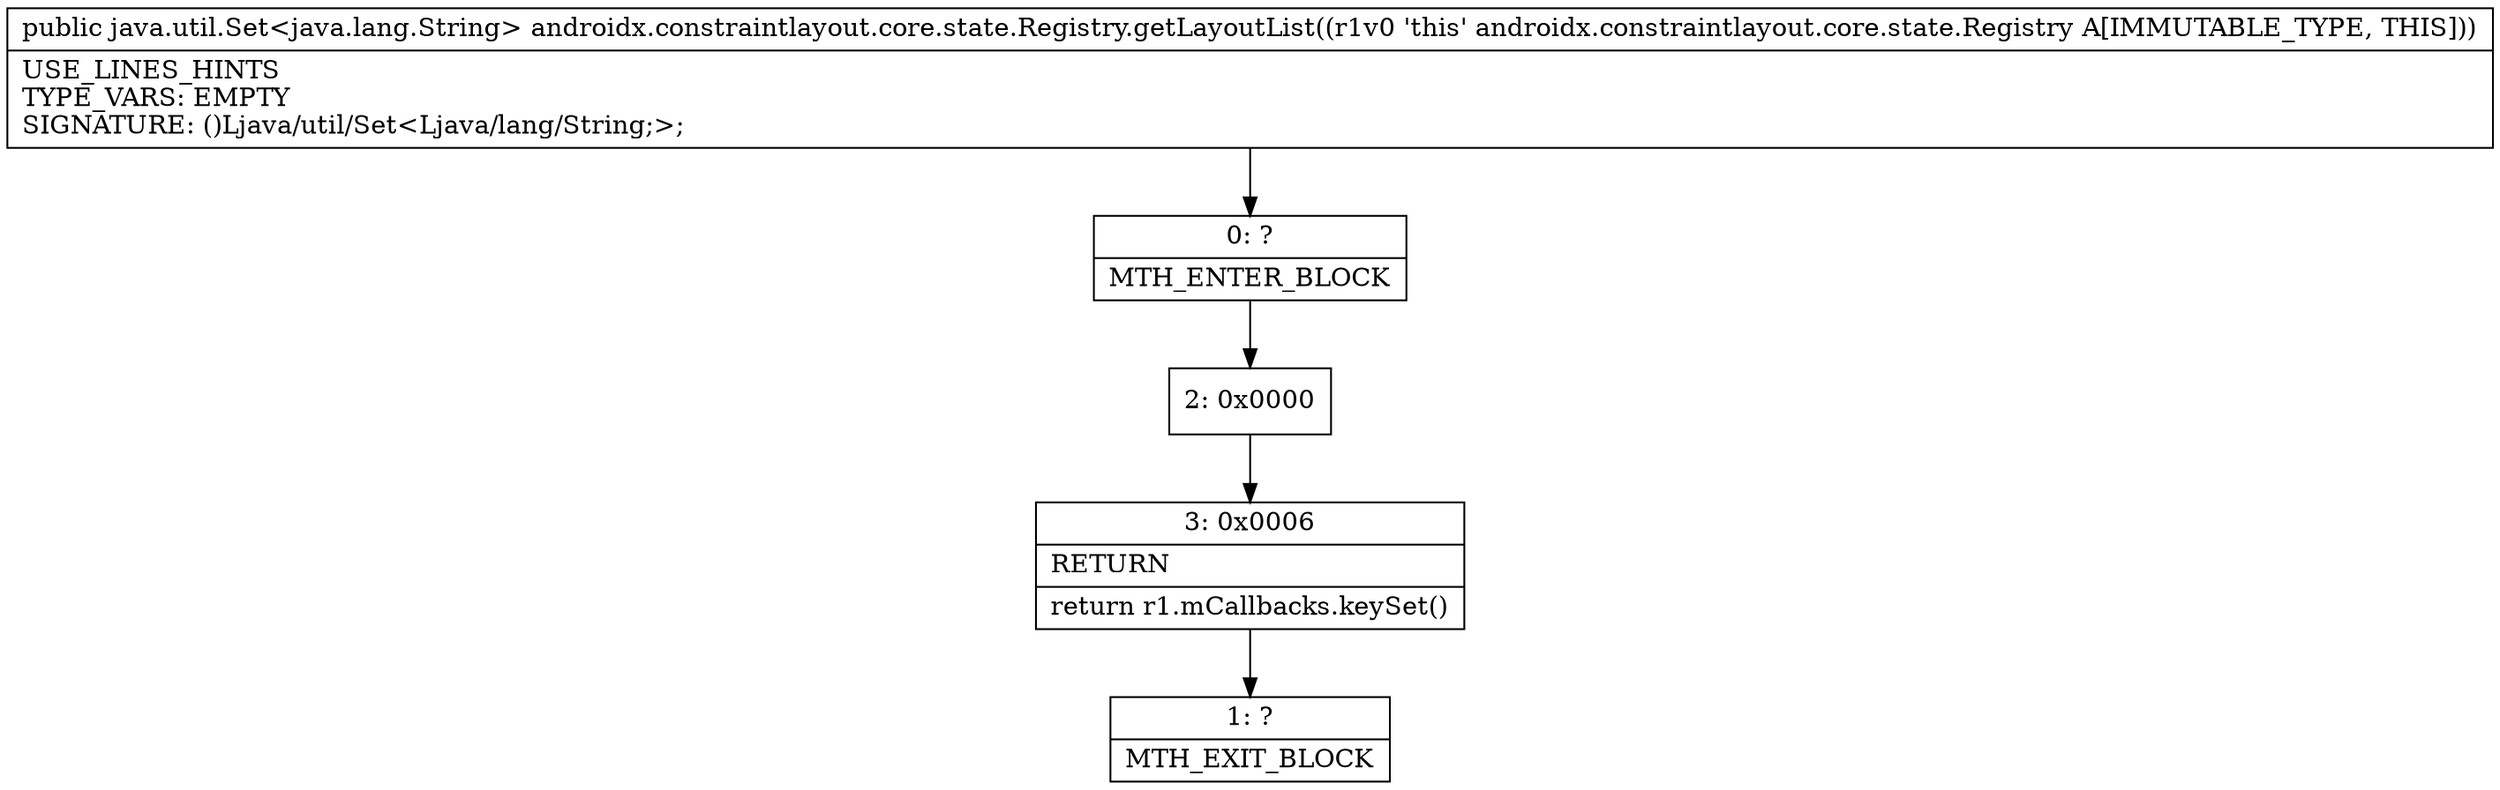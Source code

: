 digraph "CFG forandroidx.constraintlayout.core.state.Registry.getLayoutList()Ljava\/util\/Set;" {
Node_0 [shape=record,label="{0\:\ ?|MTH_ENTER_BLOCK\l}"];
Node_2 [shape=record,label="{2\:\ 0x0000}"];
Node_3 [shape=record,label="{3\:\ 0x0006|RETURN\l|return r1.mCallbacks.keySet()\l}"];
Node_1 [shape=record,label="{1\:\ ?|MTH_EXIT_BLOCK\l}"];
MethodNode[shape=record,label="{public java.util.Set\<java.lang.String\> androidx.constraintlayout.core.state.Registry.getLayoutList((r1v0 'this' androidx.constraintlayout.core.state.Registry A[IMMUTABLE_TYPE, THIS]))  | USE_LINES_HINTS\lTYPE_VARS: EMPTY\lSIGNATURE: ()Ljava\/util\/Set\<Ljava\/lang\/String;\>;\l}"];
MethodNode -> Node_0;Node_0 -> Node_2;
Node_2 -> Node_3;
Node_3 -> Node_1;
}


